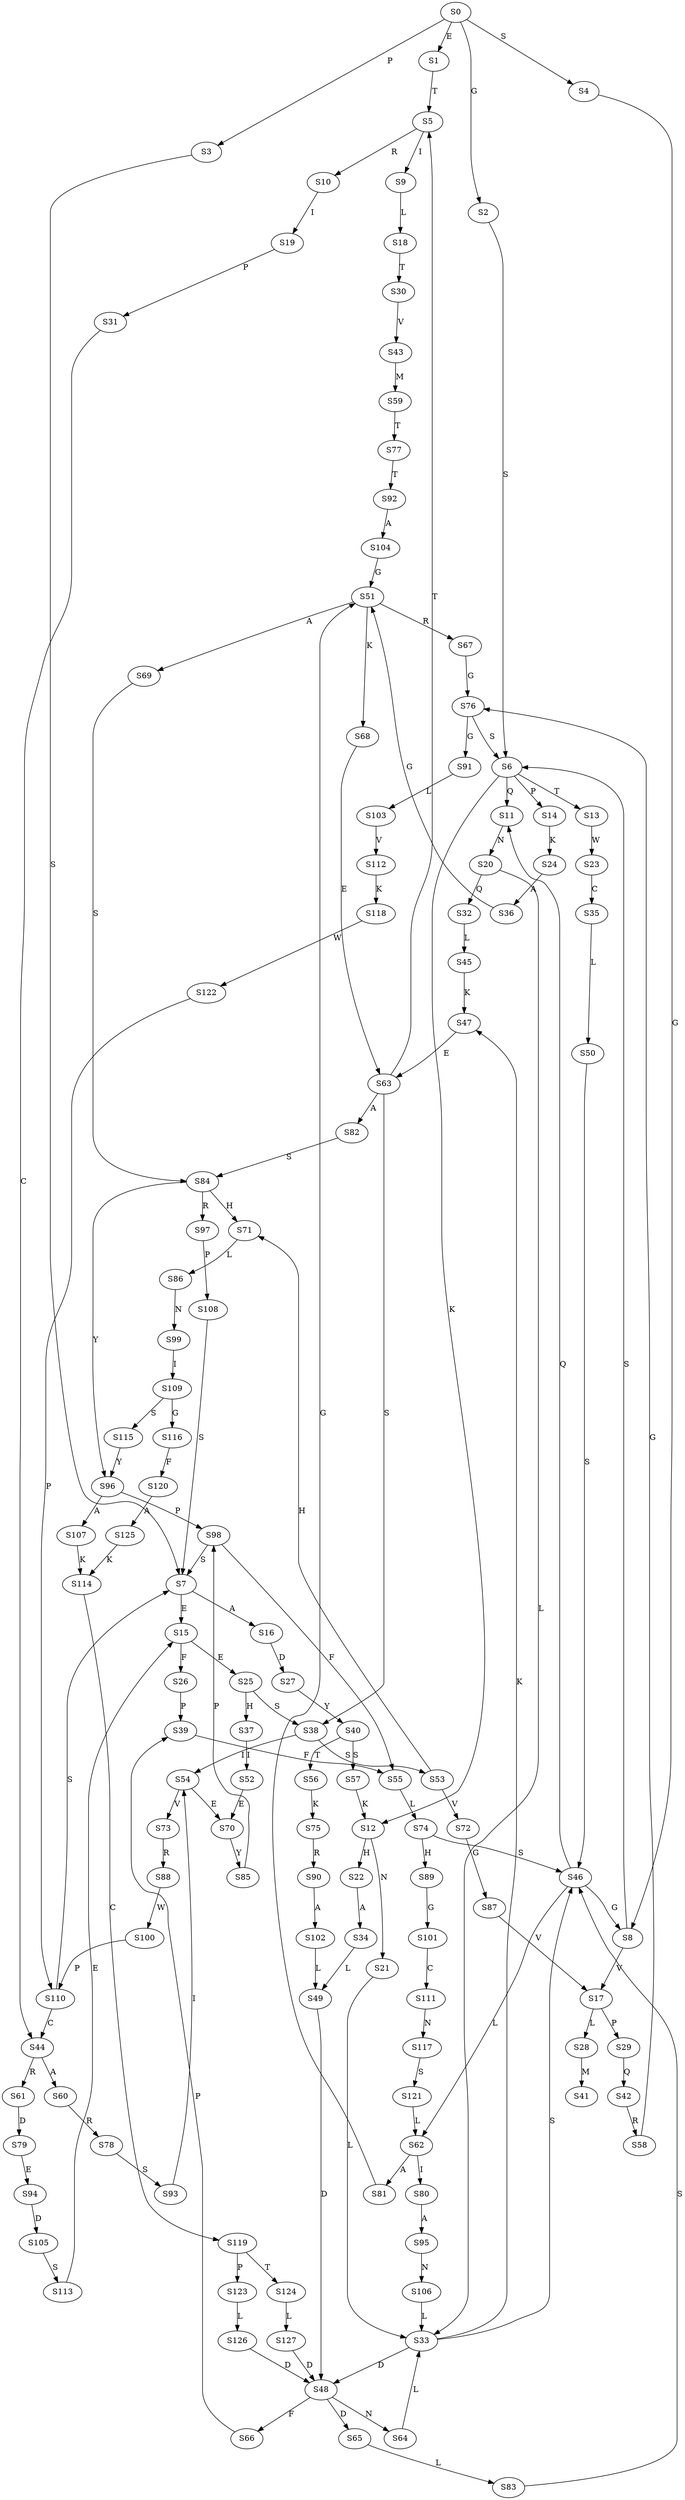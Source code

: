 strict digraph  {
	S0 -> S1 [ label = E ];
	S0 -> S2 [ label = G ];
	S0 -> S3 [ label = P ];
	S0 -> S4 [ label = S ];
	S1 -> S5 [ label = T ];
	S2 -> S6 [ label = S ];
	S3 -> S7 [ label = S ];
	S4 -> S8 [ label = G ];
	S5 -> S9 [ label = I ];
	S5 -> S10 [ label = R ];
	S6 -> S11 [ label = Q ];
	S6 -> S12 [ label = K ];
	S6 -> S13 [ label = T ];
	S6 -> S14 [ label = P ];
	S7 -> S15 [ label = E ];
	S7 -> S16 [ label = A ];
	S8 -> S6 [ label = S ];
	S8 -> S17 [ label = V ];
	S9 -> S18 [ label = L ];
	S10 -> S19 [ label = I ];
	S11 -> S20 [ label = N ];
	S12 -> S21 [ label = N ];
	S12 -> S22 [ label = H ];
	S13 -> S23 [ label = W ];
	S14 -> S24 [ label = K ];
	S15 -> S25 [ label = E ];
	S15 -> S26 [ label = F ];
	S16 -> S27 [ label = D ];
	S17 -> S28 [ label = L ];
	S17 -> S29 [ label = P ];
	S18 -> S30 [ label = T ];
	S19 -> S31 [ label = P ];
	S20 -> S32 [ label = Q ];
	S20 -> S33 [ label = L ];
	S21 -> S33 [ label = L ];
	S22 -> S34 [ label = A ];
	S23 -> S35 [ label = C ];
	S24 -> S36 [ label = A ];
	S25 -> S37 [ label = H ];
	S25 -> S38 [ label = S ];
	S26 -> S39 [ label = P ];
	S27 -> S40 [ label = Y ];
	S28 -> S41 [ label = M ];
	S29 -> S42 [ label = Q ];
	S30 -> S43 [ label = V ];
	S31 -> S44 [ label = C ];
	S32 -> S45 [ label = L ];
	S33 -> S46 [ label = S ];
	S33 -> S47 [ label = K ];
	S33 -> S48 [ label = D ];
	S34 -> S49 [ label = L ];
	S35 -> S50 [ label = L ];
	S36 -> S51 [ label = G ];
	S37 -> S52 [ label = I ];
	S38 -> S53 [ label = S ];
	S38 -> S54 [ label = I ];
	S39 -> S55 [ label = F ];
	S40 -> S56 [ label = T ];
	S40 -> S57 [ label = S ];
	S42 -> S58 [ label = R ];
	S43 -> S59 [ label = M ];
	S44 -> S60 [ label = A ];
	S44 -> S61 [ label = R ];
	S45 -> S47 [ label = K ];
	S46 -> S11 [ label = Q ];
	S46 -> S8 [ label = G ];
	S46 -> S62 [ label = L ];
	S47 -> S63 [ label = E ];
	S48 -> S64 [ label = N ];
	S48 -> S65 [ label = D ];
	S48 -> S66 [ label = F ];
	S49 -> S48 [ label = D ];
	S50 -> S46 [ label = S ];
	S51 -> S67 [ label = R ];
	S51 -> S68 [ label = K ];
	S51 -> S69 [ label = A ];
	S52 -> S70 [ label = E ];
	S53 -> S71 [ label = H ];
	S53 -> S72 [ label = V ];
	S54 -> S73 [ label = V ];
	S54 -> S70 [ label = E ];
	S55 -> S74 [ label = L ];
	S56 -> S75 [ label = K ];
	S57 -> S12 [ label = K ];
	S58 -> S76 [ label = G ];
	S59 -> S77 [ label = T ];
	S60 -> S78 [ label = R ];
	S61 -> S79 [ label = D ];
	S62 -> S80 [ label = I ];
	S62 -> S81 [ label = A ];
	S63 -> S5 [ label = T ];
	S63 -> S38 [ label = S ];
	S63 -> S82 [ label = A ];
	S64 -> S33 [ label = L ];
	S65 -> S83 [ label = L ];
	S66 -> S39 [ label = P ];
	S67 -> S76 [ label = G ];
	S68 -> S63 [ label = E ];
	S69 -> S84 [ label = S ];
	S70 -> S85 [ label = Y ];
	S71 -> S86 [ label = L ];
	S72 -> S87 [ label = G ];
	S73 -> S88 [ label = R ];
	S74 -> S46 [ label = S ];
	S74 -> S89 [ label = H ];
	S75 -> S90 [ label = R ];
	S76 -> S6 [ label = S ];
	S76 -> S91 [ label = G ];
	S77 -> S92 [ label = T ];
	S78 -> S93 [ label = S ];
	S79 -> S94 [ label = E ];
	S80 -> S95 [ label = A ];
	S81 -> S51 [ label = G ];
	S82 -> S84 [ label = S ];
	S83 -> S46 [ label = S ];
	S84 -> S96 [ label = Y ];
	S84 -> S71 [ label = H ];
	S84 -> S97 [ label = R ];
	S85 -> S98 [ label = P ];
	S86 -> S99 [ label = N ];
	S87 -> S17 [ label = V ];
	S88 -> S100 [ label = W ];
	S89 -> S101 [ label = G ];
	S90 -> S102 [ label = A ];
	S91 -> S103 [ label = L ];
	S92 -> S104 [ label = A ];
	S93 -> S54 [ label = I ];
	S94 -> S105 [ label = D ];
	S95 -> S106 [ label = N ];
	S96 -> S107 [ label = A ];
	S96 -> S98 [ label = P ];
	S97 -> S108 [ label = P ];
	S98 -> S55 [ label = F ];
	S98 -> S7 [ label = S ];
	S99 -> S109 [ label = I ];
	S100 -> S110 [ label = P ];
	S101 -> S111 [ label = C ];
	S102 -> S49 [ label = L ];
	S103 -> S112 [ label = V ];
	S104 -> S51 [ label = G ];
	S105 -> S113 [ label = S ];
	S106 -> S33 [ label = L ];
	S107 -> S114 [ label = K ];
	S108 -> S7 [ label = S ];
	S109 -> S115 [ label = S ];
	S109 -> S116 [ label = G ];
	S110 -> S7 [ label = S ];
	S110 -> S44 [ label = C ];
	S111 -> S117 [ label = N ];
	S112 -> S118 [ label = K ];
	S113 -> S15 [ label = E ];
	S114 -> S119 [ label = C ];
	S115 -> S96 [ label = Y ];
	S116 -> S120 [ label = F ];
	S117 -> S121 [ label = S ];
	S118 -> S122 [ label = W ];
	S119 -> S123 [ label = P ];
	S119 -> S124 [ label = T ];
	S120 -> S125 [ label = A ];
	S121 -> S62 [ label = L ];
	S122 -> S110 [ label = P ];
	S123 -> S126 [ label = L ];
	S124 -> S127 [ label = L ];
	S125 -> S114 [ label = K ];
	S126 -> S48 [ label = D ];
	S127 -> S48 [ label = D ];
}
